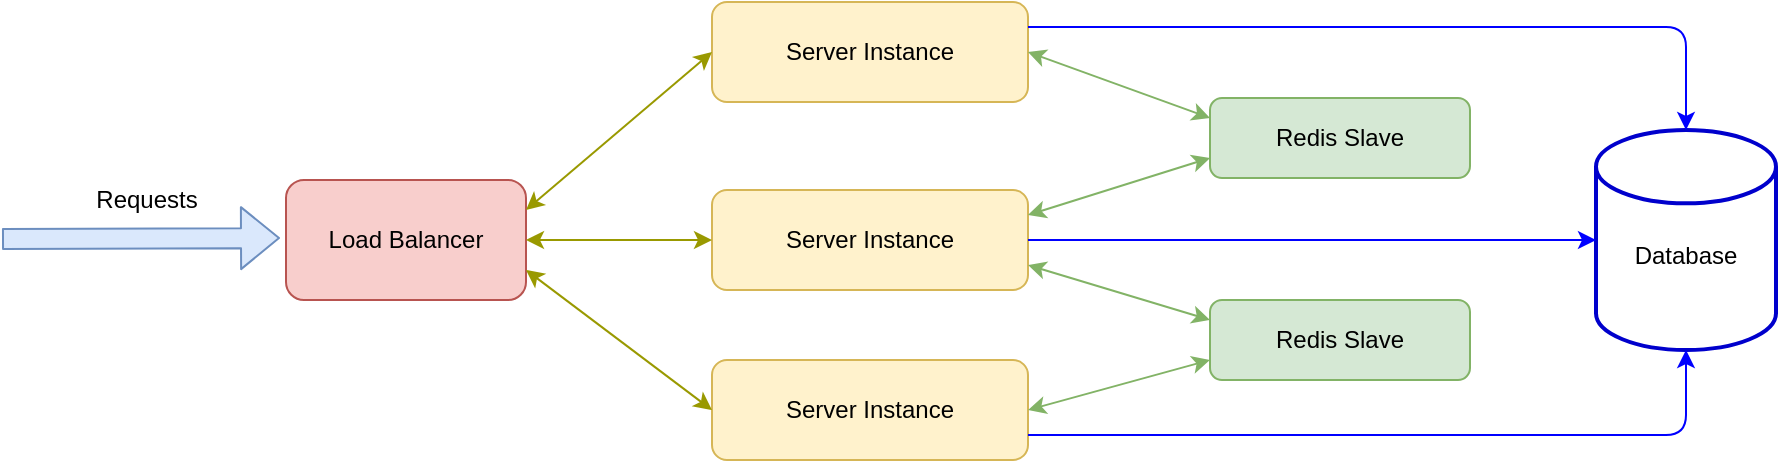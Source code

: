 <mxfile version="10.6.0" type="device"><diagram id="MIRN7CVOFycx5xYuLOEU" name="Page-1"><mxGraphModel dx="1398" dy="893" grid="1" gridSize="10" guides="1" tooltips="1" connect="1" arrows="1" fold="1" page="1" pageScale="1" pageWidth="850" pageHeight="1100" math="0" shadow="0"><root><mxCell id="0"/><mxCell id="1" parent="0"/><mxCell id="yJb79PB5l2qjtxqoUz8q-1" value="Load Balancer" style="rounded=1;whiteSpace=wrap;html=1;fillColor=#f8cecc;strokeColor=#b85450;" vertex="1" parent="1"><mxGeometry x="150" y="330" width="120" height="60" as="geometry"/></mxCell><mxCell id="yJb79PB5l2qjtxqoUz8q-4" value="" style="shape=flexArrow;endArrow=classic;html=1;fillColor=#dae8fc;strokeColor=#6c8ebf;" edge="1" parent="1"><mxGeometry width="50" height="50" relative="1" as="geometry"><mxPoint x="8" y="359.5" as="sourcePoint"/><mxPoint x="147" y="359" as="targetPoint"/></mxGeometry></mxCell><mxCell id="yJb79PB5l2qjtxqoUz8q-5" value="Requests&lt;br&gt;" style="text;html=1;resizable=0;points=[];align=center;verticalAlign=middle;labelBackgroundColor=#ffffff;" vertex="1" connectable="0" parent="yJb79PB5l2qjtxqoUz8q-4"><mxGeometry x="-0.447" y="-2" relative="1" as="geometry"><mxPoint x="33" y="-22" as="offset"/></mxGeometry></mxCell><mxCell id="yJb79PB5l2qjtxqoUz8q-6" value="Server Instance" style="rounded=1;whiteSpace=wrap;html=1;fillColor=#fff2cc;strokeColor=#d6b656;" vertex="1" parent="1"><mxGeometry x="363" y="241" width="158" height="50" as="geometry"/></mxCell><mxCell id="yJb79PB5l2qjtxqoUz8q-7" value="Server Instance" style="rounded=1;whiteSpace=wrap;html=1;fillColor=#fff2cc;strokeColor=#d6b656;" vertex="1" parent="1"><mxGeometry x="363" y="335" width="158" height="50" as="geometry"/></mxCell><mxCell id="yJb79PB5l2qjtxqoUz8q-8" value="Server Instance" style="rounded=1;whiteSpace=wrap;html=1;fillColor=#fff2cc;strokeColor=#d6b656;" vertex="1" parent="1"><mxGeometry x="363" y="420" width="158" height="50" as="geometry"/></mxCell><mxCell id="yJb79PB5l2qjtxqoUz8q-9" value="" style="endArrow=classic;startArrow=classic;html=1;fillColor=#000000;entryX=1;entryY=0.25;entryDx=0;entryDy=0;exitX=0;exitY=0.5;exitDx=0;exitDy=0;strokeColor=#999900;" edge="1" parent="1" source="yJb79PB5l2qjtxqoUz8q-6" target="yJb79PB5l2qjtxqoUz8q-1"><mxGeometry width="50" height="50" relative="1" as="geometry"><mxPoint x="30" y="510" as="sourcePoint"/><mxPoint x="80" y="460" as="targetPoint"/></mxGeometry></mxCell><mxCell id="yJb79PB5l2qjtxqoUz8q-10" value="" style="endArrow=classic;startArrow=classic;html=1;fillColor=#000000;entryX=1;entryY=0.75;entryDx=0;entryDy=0;exitX=0;exitY=0.5;exitDx=0;exitDy=0;strokeColor=#999900;" edge="1" parent="1" source="yJb79PB5l2qjtxqoUz8q-8" target="yJb79PB5l2qjtxqoUz8q-1"><mxGeometry width="50" height="50" relative="1" as="geometry"><mxPoint x="30" y="510" as="sourcePoint"/><mxPoint x="80" y="460" as="targetPoint"/></mxGeometry></mxCell><mxCell id="yJb79PB5l2qjtxqoUz8q-11" value="" style="endArrow=classic;startArrow=classic;html=1;fillColor=#000000;entryX=1;entryY=0.5;entryDx=0;entryDy=0;exitX=0;exitY=0.5;exitDx=0;exitDy=0;strokeColor=#999900;" edge="1" parent="1" source="yJb79PB5l2qjtxqoUz8q-7" target="yJb79PB5l2qjtxqoUz8q-1"><mxGeometry width="50" height="50" relative="1" as="geometry"><mxPoint x="30" y="510" as="sourcePoint"/><mxPoint x="80" y="460" as="targetPoint"/></mxGeometry></mxCell><mxCell id="yJb79PB5l2qjtxqoUz8q-12" value="&lt;br&gt;Database" style="strokeWidth=2;html=1;shape=mxgraph.flowchart.database;whiteSpace=wrap;strokeColor=#0000CC;" vertex="1" parent="1"><mxGeometry x="805" y="305" width="90" height="110" as="geometry"/></mxCell><mxCell id="yJb79PB5l2qjtxqoUz8q-13" value="Redis Slave" style="rounded=1;whiteSpace=wrap;html=1;fillColor=#d5e8d4;strokeColor=#82b366;" vertex="1" parent="1"><mxGeometry x="612" y="289" width="130" height="40" as="geometry"/></mxCell><mxCell id="yJb79PB5l2qjtxqoUz8q-14" value="" style="endArrow=classic;startArrow=classic;html=1;fillColor=#d5e8d4;exitX=1;exitY=0.5;exitDx=0;exitDy=0;entryX=0;entryY=0.25;entryDx=0;entryDy=0;strokeColor=#82b366;" edge="1" parent="1" source="yJb79PB5l2qjtxqoUz8q-6" target="yJb79PB5l2qjtxqoUz8q-13"><mxGeometry width="50" height="50" relative="1" as="geometry"><mxPoint x="492" y="250" as="sourcePoint"/><mxPoint x="542" y="200" as="targetPoint"/></mxGeometry></mxCell><mxCell id="yJb79PB5l2qjtxqoUz8q-15" value="" style="endArrow=classic;startArrow=classic;html=1;fillColor=#d5e8d4;exitX=1;exitY=0.25;exitDx=0;exitDy=0;entryX=0;entryY=0.75;entryDx=0;entryDy=0;strokeColor=#82b366;" edge="1" parent="1" source="yJb79PB5l2qjtxqoUz8q-7" target="yJb79PB5l2qjtxqoUz8q-13"><mxGeometry width="50" height="50" relative="1" as="geometry"><mxPoint x="32" y="520" as="sourcePoint"/><mxPoint x="82" y="470" as="targetPoint"/></mxGeometry></mxCell><mxCell id="yJb79PB5l2qjtxqoUz8q-16" value="Redis Slave" style="rounded=1;whiteSpace=wrap;html=1;fillColor=#d5e8d4;strokeColor=#82b366;" vertex="1" parent="1"><mxGeometry x="612" y="390" width="130" height="40" as="geometry"/></mxCell><mxCell id="yJb79PB5l2qjtxqoUz8q-17" value="" style="endArrow=classic;startArrow=classic;html=1;fillColor=#d5e8d4;exitX=1;exitY=0.75;exitDx=0;exitDy=0;entryX=0;entryY=0.25;entryDx=0;entryDy=0;strokeColor=#82b366;" edge="1" parent="1" source="yJb79PB5l2qjtxqoUz8q-7" target="yJb79PB5l2qjtxqoUz8q-16"><mxGeometry width="50" height="50" relative="1" as="geometry"><mxPoint x="582" y="470" as="sourcePoint"/><mxPoint x="632" y="420" as="targetPoint"/></mxGeometry></mxCell><mxCell id="yJb79PB5l2qjtxqoUz8q-18" value="" style="endArrow=classic;startArrow=classic;html=1;fillColor=#d5e8d4;exitX=1;exitY=0.5;exitDx=0;exitDy=0;entryX=0;entryY=0.75;entryDx=0;entryDy=0;strokeColor=#82b366;" edge="1" parent="1" source="yJb79PB5l2qjtxqoUz8q-8" target="yJb79PB5l2qjtxqoUz8q-16"><mxGeometry width="50" height="50" relative="1" as="geometry"><mxPoint x="502" y="470" as="sourcePoint"/><mxPoint x="552" y="420" as="targetPoint"/></mxGeometry></mxCell><mxCell id="yJb79PB5l2qjtxqoUz8q-22" value="" style="edgeStyle=segmentEdgeStyle;endArrow=classic;html=1;strokeColor=#0000FF;fillColor=#000000;entryX=0.5;entryY=0;entryDx=0;entryDy=0;entryPerimeter=0;exitX=1;exitY=0.25;exitDx=0;exitDy=0;" edge="1" parent="1" source="yJb79PB5l2qjtxqoUz8q-6" target="yJb79PB5l2qjtxqoUz8q-12"><mxGeometry width="50" height="50" relative="1" as="geometry"><mxPoint x="740" y="265" as="sourcePoint"/><mxPoint x="790" y="295" as="targetPoint"/></mxGeometry></mxCell><mxCell id="yJb79PB5l2qjtxqoUz8q-23" value="" style="edgeStyle=segmentEdgeStyle;endArrow=classic;html=1;strokeColor=#0000FF;fillColor=#000000;exitX=1;exitY=0.75;exitDx=0;exitDy=0;entryX=0.5;entryY=1;entryDx=0;entryDy=0;entryPerimeter=0;" edge="1" parent="1" source="yJb79PB5l2qjtxqoUz8q-8" target="yJb79PB5l2qjtxqoUz8q-12"><mxGeometry width="50" height="50" relative="1" as="geometry"><mxPoint x="750" y="465" as="sourcePoint"/><mxPoint x="800" y="415" as="targetPoint"/></mxGeometry></mxCell><mxCell id="yJb79PB5l2qjtxqoUz8q-24" value="" style="endArrow=classic;html=1;strokeColor=#0000FF;fillColor=#000000;exitX=1;exitY=0.5;exitDx=0;exitDy=0;entryX=0;entryY=0.5;entryDx=0;entryDy=0;entryPerimeter=0;" edge="1" parent="1" source="yJb79PB5l2qjtxqoUz8q-7" target="yJb79PB5l2qjtxqoUz8q-12"><mxGeometry width="50" height="50" relative="1" as="geometry"><mxPoint x="620" y="380" as="sourcePoint"/><mxPoint x="670" y="330" as="targetPoint"/></mxGeometry></mxCell></root></mxGraphModel></diagram></mxfile>
